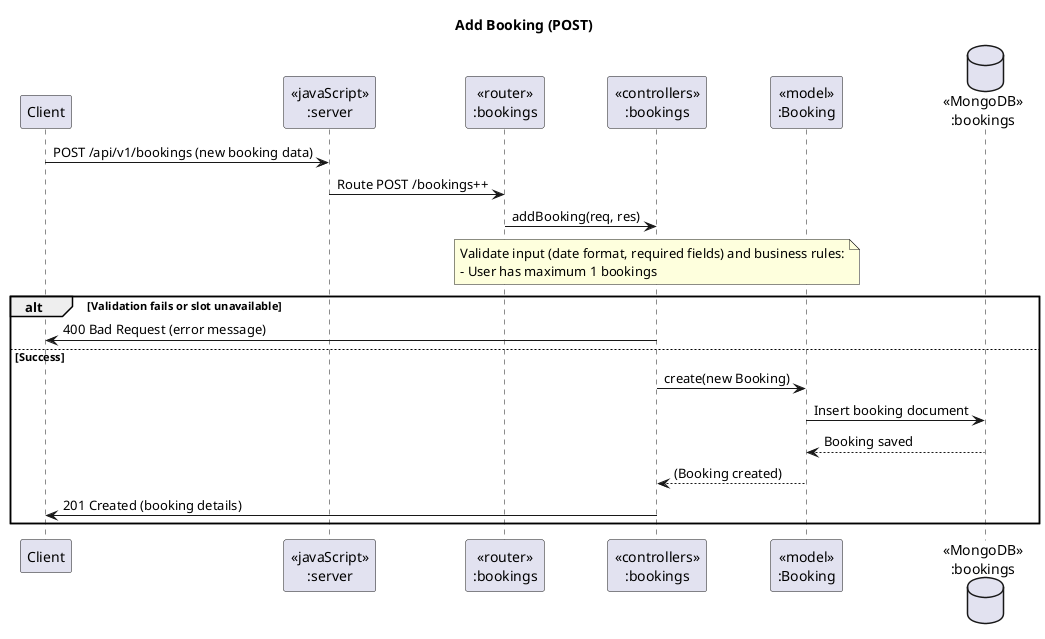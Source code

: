 @startuml Add Booking (POST)

title "Add Booking (POST)"

participant "Client" as client
participant "<<javaScript>>\n:server" as server
participant "<<router>>\n:bookings" as routerBookings
participant "<<controllers>>\n:bookings" as controllerBookings
participant "<<model>>\n:Booking" as modelBooking
database "<<MongoDB>>\n:bookings" as BookingsDB

client -> server: POST /api/v1/bookings (new booking data)
server -> routerBookings: Route POST /bookings++
routerBookings -> controllerBookings: addBooking(req, res)
note over controllerBookings
    Validate input (date format, required fields) and business rules:
    - User has maximum 1 bookings
end note
alt Validation fails or slot unavailable
    controllerBookings -> client: 400 Bad Request (error message)
else Success
    controllerBookings -> modelBooking: create(new Booking)
    modelBooking -> BookingsDB: Insert booking document
    BookingsDB --> modelBooking: Booking saved
    modelBooking --> controllerBookings: (Booking created)
    controllerBookings -> client: 201 Created (booking details)
end
@enduml
